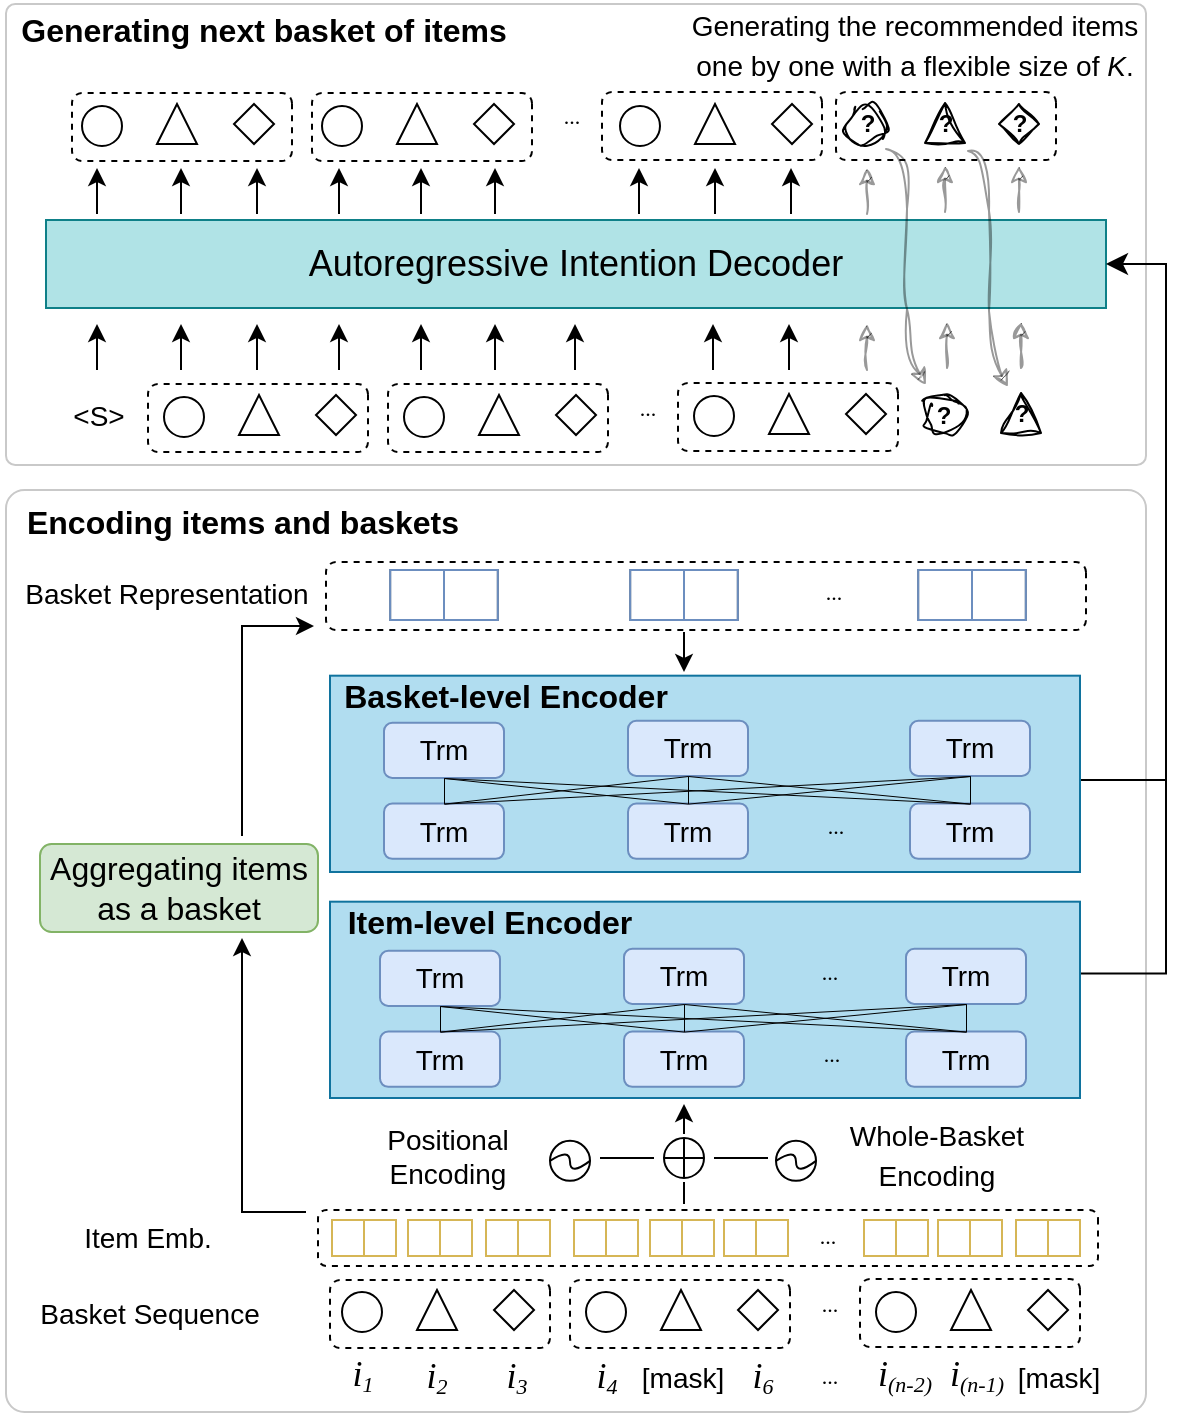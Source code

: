 <mxfile version="20.8.20" type="github">
  <diagram name="第 1 页" id="VrmpzFLzlZWFYZ5VRnFq">
    <mxGraphModel dx="1050" dy="493" grid="1" gridSize="10" guides="1" tooltips="1" connect="1" arrows="1" fold="1" page="1" pageScale="1" pageWidth="600" pageHeight="710" math="0" shadow="0">
      <root>
        <mxCell id="0" />
        <mxCell id="1" parent="0" />
        <mxCell id="yUtGvciRr7npvoToLHe6-120" value="" style="rounded=1;whiteSpace=wrap;html=1;fontFamily=Comic Sans MS;fontSize=12;arcSize=2;strokeColor=#c9c9c9;" vertex="1" parent="1">
          <mxGeometry x="10" y="248" width="570" height="461" as="geometry" />
        </mxCell>
        <mxCell id="yUtGvciRr7npvoToLHe6-17" value="" style="rounded=1;whiteSpace=wrap;html=1;fontFamily=Comic Sans MS;fontSize=12;arcSize=2;strokeColor=#C9C9C9;" vertex="1" parent="1">
          <mxGeometry x="10" y="5" width="570" height="230.5" as="geometry" />
        </mxCell>
        <mxCell id="IBrZbxC6G9MoHd_QeGUf-232" value="" style="rounded=1;whiteSpace=wrap;html=1;dashed=1;direction=south;container=0;" parent="1" vertex="1">
          <mxGeometry x="166" y="608" width="390" height="28" as="geometry" />
        </mxCell>
        <mxCell id="IBrZbxC6G9MoHd_QeGUf-3" value="" style="rounded=1;whiteSpace=wrap;html=1;dashed=1;direction=south;container=0;" parent="1" vertex="1">
          <mxGeometry x="425" y="49" width="110" height="34" as="geometry" />
        </mxCell>
        <mxCell id="IBrZbxC6G9MoHd_QeGUf-4" value="&lt;font style=&quot;font-size: 16px;&quot;&gt;Aggregating items &lt;br&gt;as a basket&lt;/font&gt;" style="rounded=1;whiteSpace=wrap;html=1;fontSize=14;fillColor=#d5e8d4;strokeColor=#82b366;arcSize=13;gradientColor=none;" parent="1" vertex="1">
          <mxGeometry x="27" y="425" width="139" height="44" as="geometry" />
        </mxCell>
        <mxCell id="IBrZbxC6G9MoHd_QeGUf-9" value="" style="rounded=1;whiteSpace=wrap;html=1;dashed=1;direction=south;container=0;" parent="1" vertex="1">
          <mxGeometry x="172" y="643" width="110" height="34" as="geometry" />
        </mxCell>
        <mxCell id="IBrZbxC6G9MoHd_QeGUf-13" value="&lt;p style=&quot;line-height: 0%;&quot;&gt;&lt;font face=&quot;Comic Sans MS&quot;&gt;&lt;span style=&quot;font-size: 11px;&quot;&gt;...&lt;/span&gt;&lt;/font&gt;&lt;/p&gt;" style="text;strokeColor=none;align=center;fillColor=none;html=1;verticalAlign=middle;whiteSpace=wrap;rounded=0;dashed=1;" parent="1" vertex="1">
          <mxGeometry x="407" y="638.5" width="30" height="30" as="geometry" />
        </mxCell>
        <mxCell id="IBrZbxC6G9MoHd_QeGUf-49" value="&lt;p style=&quot;line-height: 0%;&quot;&gt;&lt;font face=&quot;Comic Sans MS&quot;&gt;&lt;span style=&quot;font-size: 11px;&quot;&gt;...&lt;/span&gt;&lt;/font&gt;&lt;/p&gt;" style="text;strokeColor=none;align=center;fillColor=none;html=1;verticalAlign=middle;whiteSpace=wrap;rounded=0;dashed=1;" parent="1" vertex="1">
          <mxGeometry x="406" y="605" width="30" height="30" as="geometry" />
        </mxCell>
        <mxCell id="IBrZbxC6G9MoHd_QeGUf-78" value="" style="rounded=1;whiteSpace=wrap;html=1;dashed=1;direction=south;container=0;" parent="1" vertex="1">
          <mxGeometry x="292" y="643" width="110" height="34" as="geometry" />
        </mxCell>
        <mxCell id="IBrZbxC6G9MoHd_QeGUf-82" value="" style="rounded=1;whiteSpace=wrap;html=1;dashed=1;direction=south;container=0;" parent="1" vertex="1">
          <mxGeometry x="437" y="642.5" width="110" height="34" as="geometry" />
        </mxCell>
        <mxCell id="IBrZbxC6G9MoHd_QeGUf-83" value="" style="ellipse;whiteSpace=wrap;html=1;aspect=fixed;container=0;" parent="1" vertex="1">
          <mxGeometry x="445" y="649" width="20" height="20" as="geometry" />
        </mxCell>
        <mxCell id="IBrZbxC6G9MoHd_QeGUf-84" value="" style="triangle;whiteSpace=wrap;html=1;fontFamily=Comic Sans MS;fontSize=14;direction=north;container=0;" parent="1" vertex="1">
          <mxGeometry x="482.5" y="648" width="20" height="20" as="geometry" />
        </mxCell>
        <mxCell id="IBrZbxC6G9MoHd_QeGUf-85" value="" style="rhombus;whiteSpace=wrap;html=1;fontFamily=Comic Sans MS;fontSize=14;container=0;" parent="1" vertex="1">
          <mxGeometry x="521" y="648" width="20" height="20" as="geometry" />
        </mxCell>
        <mxCell id="IBrZbxC6G9MoHd_QeGUf-88" value="" style="endArrow=classic;html=1;rounded=0;fontFamily=Comic Sans MS;fontSize=11;" parent="1" edge="1">
          <mxGeometry width="50" height="50" relative="1" as="geometry">
            <mxPoint x="349" y="319" as="sourcePoint" />
            <mxPoint x="349" y="339" as="targetPoint" />
            <Array as="points" />
          </mxGeometry>
        </mxCell>
        <mxCell id="IBrZbxC6G9MoHd_QeGUf-91" value="" style="endArrow=classic;html=1;rounded=0;fontFamily=Comic Sans MS;fontSize=11;" parent="1" edge="1">
          <mxGeometry width="50" height="50" relative="1" as="geometry">
            <mxPoint x="349" y="570" as="sourcePoint" />
            <mxPoint x="349" y="555" as="targetPoint" />
            <Array as="points" />
          </mxGeometry>
        </mxCell>
        <mxCell id="IBrZbxC6G9MoHd_QeGUf-108" value="&lt;font style=&quot;font-size: 18px;&quot;&gt;Autoregressive Intention Decoder&lt;/font&gt;" style="rounded=0;whiteSpace=wrap;html=1;fillColor=#b0e3e6;strokeColor=#0e8088;" parent="1" vertex="1">
          <mxGeometry x="30" y="113" width="530" height="44" as="geometry" />
        </mxCell>
        <mxCell id="IBrZbxC6G9MoHd_QeGUf-109" value="" style="rounded=1;whiteSpace=wrap;html=1;dashed=1;direction=south;container=0;" parent="1" vertex="1">
          <mxGeometry x="81" y="195" width="110" height="34" as="geometry" />
        </mxCell>
        <mxCell id="IBrZbxC6G9MoHd_QeGUf-110" value="" style="ellipse;whiteSpace=wrap;html=1;aspect=fixed;container=0;" parent="1" vertex="1">
          <mxGeometry x="89" y="201.5" width="20" height="20" as="geometry" />
        </mxCell>
        <mxCell id="IBrZbxC6G9MoHd_QeGUf-111" value="" style="triangle;whiteSpace=wrap;html=1;fontFamily=Comic Sans MS;fontSize=14;direction=north;container=0;" parent="1" vertex="1">
          <mxGeometry x="126.5" y="200.5" width="20" height="20" as="geometry" />
        </mxCell>
        <mxCell id="IBrZbxC6G9MoHd_QeGUf-112" value="" style="rhombus;whiteSpace=wrap;html=1;fontFamily=Comic Sans MS;fontSize=14;container=0;" parent="1" vertex="1">
          <mxGeometry x="165" y="200.5" width="20" height="20" as="geometry" />
        </mxCell>
        <mxCell id="IBrZbxC6G9MoHd_QeGUf-113" value="&lt;p style=&quot;line-height: 0%;&quot;&gt;&lt;font face=&quot;Comic Sans MS&quot;&gt;&lt;span style=&quot;font-size: 11px;&quot;&gt;...&lt;/span&gt;&lt;/font&gt;&lt;/p&gt;" style="text;strokeColor=none;align=center;fillColor=none;html=1;verticalAlign=middle;whiteSpace=wrap;rounded=0;dashed=1;" parent="1" vertex="1">
          <mxGeometry x="316" y="190.5" width="30" height="30" as="geometry" />
        </mxCell>
        <mxCell id="IBrZbxC6G9MoHd_QeGUf-114" value="" style="rounded=1;whiteSpace=wrap;html=1;dashed=1;direction=south;container=0;" parent="1" vertex="1">
          <mxGeometry x="201" y="195" width="110" height="34" as="geometry" />
        </mxCell>
        <mxCell id="IBrZbxC6G9MoHd_QeGUf-115" value="" style="ellipse;whiteSpace=wrap;html=1;aspect=fixed;container=0;" parent="1" vertex="1">
          <mxGeometry x="209" y="201.5" width="20" height="20" as="geometry" />
        </mxCell>
        <mxCell id="IBrZbxC6G9MoHd_QeGUf-116" value="" style="triangle;whiteSpace=wrap;html=1;fontFamily=Comic Sans MS;fontSize=14;direction=north;container=0;" parent="1" vertex="1">
          <mxGeometry x="246.5" y="200.5" width="20" height="20" as="geometry" />
        </mxCell>
        <mxCell id="IBrZbxC6G9MoHd_QeGUf-117" value="" style="rhombus;whiteSpace=wrap;html=1;fontFamily=Comic Sans MS;fontSize=14;container=0;" parent="1" vertex="1">
          <mxGeometry x="285" y="200.5" width="20" height="20" as="geometry" />
        </mxCell>
        <mxCell id="IBrZbxC6G9MoHd_QeGUf-118" value="" style="rounded=1;whiteSpace=wrap;html=1;dashed=1;direction=south;container=0;" parent="1" vertex="1">
          <mxGeometry x="346" y="194.5" width="110" height="34" as="geometry" />
        </mxCell>
        <mxCell id="IBrZbxC6G9MoHd_QeGUf-119" value="" style="ellipse;whiteSpace=wrap;html=1;aspect=fixed;container=0;" parent="1" vertex="1">
          <mxGeometry x="354" y="201" width="20" height="20" as="geometry" />
        </mxCell>
        <mxCell id="IBrZbxC6G9MoHd_QeGUf-120" value="" style="triangle;whiteSpace=wrap;html=1;fontFamily=Comic Sans MS;fontSize=14;direction=north;container=0;" parent="1" vertex="1">
          <mxGeometry x="391.5" y="200" width="20" height="20" as="geometry" />
        </mxCell>
        <mxCell id="IBrZbxC6G9MoHd_QeGUf-121" value="" style="rhombus;whiteSpace=wrap;html=1;fontFamily=Comic Sans MS;fontSize=14;container=0;" parent="1" vertex="1">
          <mxGeometry x="430" y="200" width="20" height="20" as="geometry" />
        </mxCell>
        <mxCell id="IBrZbxC6G9MoHd_QeGUf-122" value="&lt;font face=&quot;Helvetica&quot;&gt;&amp;lt;S&amp;gt;&lt;/font&gt;" style="text;strokeColor=none;align=center;fillColor=none;html=1;verticalAlign=middle;whiteSpace=wrap;rounded=0;fontSize=14;fontFamily=Lucida Console;" parent="1" vertex="1">
          <mxGeometry x="39" y="191" width="35" height="40" as="geometry" />
        </mxCell>
        <mxCell id="IBrZbxC6G9MoHd_QeGUf-123" value="" style="rounded=1;whiteSpace=wrap;html=1;dashed=1;direction=south;container=0;" parent="1" vertex="1">
          <mxGeometry x="43" y="49.5" width="110" height="34" as="geometry" />
        </mxCell>
        <mxCell id="IBrZbxC6G9MoHd_QeGUf-127" value="&lt;p style=&quot;line-height: 0%;&quot;&gt;&lt;font face=&quot;Comic Sans MS&quot;&gt;&lt;span style=&quot;font-size: 11px;&quot;&gt;...&lt;/span&gt;&lt;/font&gt;&lt;/p&gt;" style="text;strokeColor=none;align=center;fillColor=none;html=1;verticalAlign=middle;whiteSpace=wrap;rounded=0;dashed=1;" parent="1" vertex="1">
          <mxGeometry x="278" y="45" width="30" height="30" as="geometry" />
        </mxCell>
        <mxCell id="IBrZbxC6G9MoHd_QeGUf-128" value="" style="rounded=1;whiteSpace=wrap;html=1;dashed=1;direction=south;container=0;" parent="1" vertex="1">
          <mxGeometry x="163" y="49.5" width="110" height="34" as="geometry" />
        </mxCell>
        <mxCell id="IBrZbxC6G9MoHd_QeGUf-132" value="" style="rounded=1;whiteSpace=wrap;html=1;dashed=1;direction=south;container=0;" parent="1" vertex="1">
          <mxGeometry x="308" y="49" width="110" height="34" as="geometry" />
        </mxCell>
        <mxCell id="IBrZbxC6G9MoHd_QeGUf-136" value="" style="endArrow=classic;html=1;rounded=0;fontFamily=Comic Sans MS;fontSize=11;" parent="1" edge="1">
          <mxGeometry width="50" height="50" relative="1" as="geometry">
            <mxPoint x="55.5" y="188" as="sourcePoint" />
            <mxPoint x="55.5" y="165" as="targetPoint" />
            <Array as="points" />
          </mxGeometry>
        </mxCell>
        <mxCell id="IBrZbxC6G9MoHd_QeGUf-137" value="" style="endArrow=classic;html=1;rounded=0;fontFamily=Comic Sans MS;fontSize=11;" parent="1" edge="1">
          <mxGeometry width="50" height="50" relative="1" as="geometry">
            <mxPoint x="97.5" y="188" as="sourcePoint" />
            <mxPoint x="97.5" y="165" as="targetPoint" />
            <Array as="points" />
          </mxGeometry>
        </mxCell>
        <mxCell id="IBrZbxC6G9MoHd_QeGUf-138" value="" style="endArrow=classic;html=1;rounded=0;fontFamily=Comic Sans MS;fontSize=11;" parent="1" edge="1">
          <mxGeometry width="50" height="50" relative="1" as="geometry">
            <mxPoint x="135.5" y="188" as="sourcePoint" />
            <mxPoint x="135.5" y="165" as="targetPoint" />
            <Array as="points" />
          </mxGeometry>
        </mxCell>
        <mxCell id="IBrZbxC6G9MoHd_QeGUf-139" value="" style="endArrow=classic;html=1;rounded=0;fontFamily=Comic Sans MS;fontSize=11;" parent="1" edge="1">
          <mxGeometry width="50" height="50" relative="1" as="geometry">
            <mxPoint x="176.5" y="188" as="sourcePoint" />
            <mxPoint x="176.5" y="165" as="targetPoint" />
            <Array as="points" />
          </mxGeometry>
        </mxCell>
        <mxCell id="IBrZbxC6G9MoHd_QeGUf-140" value="" style="endArrow=classic;html=1;rounded=0;fontFamily=Comic Sans MS;fontSize=11;" parent="1" edge="1">
          <mxGeometry width="50" height="50" relative="1" as="geometry">
            <mxPoint x="217.5" y="188" as="sourcePoint" />
            <mxPoint x="217.5" y="165" as="targetPoint" />
            <Array as="points" />
          </mxGeometry>
        </mxCell>
        <mxCell id="IBrZbxC6G9MoHd_QeGUf-141" value="" style="endArrow=classic;html=1;rounded=0;fontFamily=Comic Sans MS;fontSize=11;" parent="1" edge="1">
          <mxGeometry width="50" height="50" relative="1" as="geometry">
            <mxPoint x="254.5" y="188" as="sourcePoint" />
            <mxPoint x="254.5" y="165" as="targetPoint" />
            <Array as="points" />
          </mxGeometry>
        </mxCell>
        <mxCell id="IBrZbxC6G9MoHd_QeGUf-142" value="" style="endArrow=classic;html=1;rounded=0;fontFamily=Comic Sans MS;fontSize=11;" parent="1" edge="1">
          <mxGeometry width="50" height="50" relative="1" as="geometry">
            <mxPoint x="294.5" y="188" as="sourcePoint" />
            <mxPoint x="294.5" y="165" as="targetPoint" />
            <Array as="points" />
          </mxGeometry>
        </mxCell>
        <mxCell id="IBrZbxC6G9MoHd_QeGUf-143" value="" style="endArrow=classic;html=1;rounded=0;fontFamily=Comic Sans MS;fontSize=11;" parent="1" edge="1">
          <mxGeometry width="50" height="50" relative="1" as="geometry">
            <mxPoint x="363.5" y="188" as="sourcePoint" />
            <mxPoint x="363.5" y="165" as="targetPoint" />
            <Array as="points" />
          </mxGeometry>
        </mxCell>
        <mxCell id="IBrZbxC6G9MoHd_QeGUf-144" value="" style="endArrow=classic;html=1;rounded=0;fontFamily=Comic Sans MS;fontSize=11;" parent="1" edge="1">
          <mxGeometry width="50" height="50" relative="1" as="geometry">
            <mxPoint x="401.5" y="188" as="sourcePoint" />
            <mxPoint x="401.5" y="165" as="targetPoint" />
            <Array as="points" />
          </mxGeometry>
        </mxCell>
        <mxCell id="IBrZbxC6G9MoHd_QeGUf-145" value="" style="edgeStyle=elbowEdgeStyle;elbow=horizontal;endArrow=classic;html=1;curved=0;rounded=0;endSize=8;startSize=8;fontFamily=Lucida Console;fontSize=12;entryX=1;entryY=0.5;entryDx=0;entryDy=0;exitX=0.987;exitY=0.366;exitDx=0;exitDy=0;exitPerimeter=0;" parent="1" source="IBrZbxC6G9MoHd_QeGUf-286" target="IBrZbxC6G9MoHd_QeGUf-108" edge="1">
          <mxGeometry width="50" height="50" relative="1" as="geometry">
            <mxPoint x="550" y="489" as="sourcePoint" />
            <mxPoint x="547" y="160" as="targetPoint" />
            <Array as="points">
              <mxPoint x="590" y="297" />
            </Array>
          </mxGeometry>
        </mxCell>
        <mxCell id="IBrZbxC6G9MoHd_QeGUf-146" value="" style="endArrow=classic;html=1;rounded=0;fontFamily=Comic Sans MS;fontSize=11;" parent="1" edge="1">
          <mxGeometry width="50" height="50" relative="1" as="geometry">
            <mxPoint x="55.5" y="110" as="sourcePoint" />
            <mxPoint x="55.5" y="87" as="targetPoint" />
            <Array as="points" />
          </mxGeometry>
        </mxCell>
        <mxCell id="IBrZbxC6G9MoHd_QeGUf-147" value="" style="endArrow=classic;html=1;rounded=0;fontFamily=Comic Sans MS;fontSize=11;" parent="1" edge="1">
          <mxGeometry width="50" height="50" relative="1" as="geometry">
            <mxPoint x="97.5" y="110" as="sourcePoint" />
            <mxPoint x="97.5" y="87" as="targetPoint" />
            <Array as="points" />
          </mxGeometry>
        </mxCell>
        <mxCell id="IBrZbxC6G9MoHd_QeGUf-148" value="" style="endArrow=classic;html=1;rounded=0;fontFamily=Comic Sans MS;fontSize=11;" parent="1" edge="1">
          <mxGeometry width="50" height="50" relative="1" as="geometry">
            <mxPoint x="135.5" y="110" as="sourcePoint" />
            <mxPoint x="135.5" y="87" as="targetPoint" />
            <Array as="points" />
          </mxGeometry>
        </mxCell>
        <mxCell id="IBrZbxC6G9MoHd_QeGUf-149" value="" style="endArrow=classic;html=1;rounded=0;fontFamily=Comic Sans MS;fontSize=11;" parent="1" edge="1">
          <mxGeometry width="50" height="50" relative="1" as="geometry">
            <mxPoint x="176.5" y="110" as="sourcePoint" />
            <mxPoint x="176.5" y="87" as="targetPoint" />
            <Array as="points" />
          </mxGeometry>
        </mxCell>
        <mxCell id="IBrZbxC6G9MoHd_QeGUf-150" value="" style="endArrow=classic;html=1;rounded=0;fontFamily=Comic Sans MS;fontSize=11;" parent="1" edge="1">
          <mxGeometry width="50" height="50" relative="1" as="geometry">
            <mxPoint x="217.5" y="110" as="sourcePoint" />
            <mxPoint x="217.5" y="87" as="targetPoint" />
            <Array as="points" />
          </mxGeometry>
        </mxCell>
        <mxCell id="IBrZbxC6G9MoHd_QeGUf-151" value="" style="endArrow=classic;html=1;rounded=0;fontFamily=Comic Sans MS;fontSize=11;" parent="1" edge="1">
          <mxGeometry width="50" height="50" relative="1" as="geometry">
            <mxPoint x="254.5" y="110" as="sourcePoint" />
            <mxPoint x="254.5" y="87" as="targetPoint" />
            <Array as="points" />
          </mxGeometry>
        </mxCell>
        <mxCell id="IBrZbxC6G9MoHd_QeGUf-152" value="" style="endArrow=classic;html=1;rounded=0;fontFamily=Comic Sans MS;fontSize=11;" parent="1" edge="1">
          <mxGeometry width="50" height="50" relative="1" as="geometry">
            <mxPoint x="326.5" y="110" as="sourcePoint" />
            <mxPoint x="326.5" y="87" as="targetPoint" />
            <Array as="points" />
          </mxGeometry>
        </mxCell>
        <mxCell id="IBrZbxC6G9MoHd_QeGUf-153" value="" style="endArrow=classic;html=1;rounded=0;fontFamily=Comic Sans MS;fontSize=11;" parent="1" edge="1">
          <mxGeometry width="50" height="50" relative="1" as="geometry">
            <mxPoint x="364.5" y="110" as="sourcePoint" />
            <mxPoint x="364.5" y="87" as="targetPoint" />
            <Array as="points" />
          </mxGeometry>
        </mxCell>
        <mxCell id="IBrZbxC6G9MoHd_QeGUf-154" value="" style="endArrow=classic;html=1;rounded=0;fontFamily=Comic Sans MS;fontSize=11;" parent="1" edge="1">
          <mxGeometry width="50" height="50" relative="1" as="geometry">
            <mxPoint x="402.5" y="110" as="sourcePoint" />
            <mxPoint x="402.5" y="87" as="targetPoint" />
            <Array as="points" />
          </mxGeometry>
        </mxCell>
        <mxCell id="IBrZbxC6G9MoHd_QeGUf-155" value="" style="endArrow=classic;html=1;rounded=0;fontFamily=Comic Sans MS;fontSize=11;sketch=1;curveFitting=1;jiggle=2;opacity=40;" parent="1" edge="1">
          <mxGeometry width="50" height="50" relative="1" as="geometry">
            <mxPoint x="440.5" y="110" as="sourcePoint" />
            <mxPoint x="440.5" y="87" as="targetPoint" />
            <Array as="points" />
          </mxGeometry>
        </mxCell>
        <mxCell id="IBrZbxC6G9MoHd_QeGUf-156" value="&lt;b style=&quot;&quot;&gt;?&lt;/b&gt;" style="ellipse;whiteSpace=wrap;html=1;aspect=fixed;container=0;sketch=1;curveFitting=1;jiggle=2;" parent="1" vertex="1">
          <mxGeometry x="430.5" y="55" width="20" height="20" as="geometry" />
        </mxCell>
        <mxCell id="IBrZbxC6G9MoHd_QeGUf-157" value="&lt;font face=&quot;Helvetica&quot; style=&quot;font-size: 12px;&quot;&gt;&lt;b&gt;?&lt;/b&gt;&lt;/font&gt;" style="rhombus;whiteSpace=wrap;html=1;fontFamily=Comic Sans MS;fontSize=14;container=0;sketch=1;curveFitting=1;jiggle=2;" parent="1" vertex="1">
          <mxGeometry x="506.5" y="55" width="20" height="20" as="geometry" />
        </mxCell>
        <mxCell id="IBrZbxC6G9MoHd_QeGUf-158" value="&lt;b style=&quot;&quot;&gt;?&lt;/b&gt;" style="ellipse;whiteSpace=wrap;html=1;aspect=fixed;container=0;sketch=1;curveFitting=1;jiggle=2;" parent="1" vertex="1">
          <mxGeometry x="469" y="200.5" width="20" height="20" as="geometry" />
        </mxCell>
        <mxCell id="IBrZbxC6G9MoHd_QeGUf-159" value="&lt;font face=&quot;Helvetica&quot; style=&quot;font-size: 12px;&quot;&gt;&lt;b&gt;?&lt;/b&gt;&lt;/font&gt;" style="triangle;whiteSpace=wrap;html=1;fontFamily=Comic Sans MS;fontSize=14;direction=north;container=0;sketch=1;curveFitting=1;jiggle=2;" parent="1" vertex="1">
          <mxGeometry x="507.5" y="199.5" width="20" height="20" as="geometry" />
        </mxCell>
        <mxCell id="IBrZbxC6G9MoHd_QeGUf-160" value="&lt;font size=&quot;1&quot; face=&quot;Helvetica&quot; style=&quot;&quot;&gt;&lt;b style=&quot;font-size: 16px;&quot;&gt;Encoding items and baskets&lt;/b&gt;&lt;/font&gt;" style="text;strokeColor=none;align=center;fillColor=none;html=1;verticalAlign=middle;whiteSpace=wrap;rounded=0;fontSize=12;fontFamily=Comic Sans MS;" parent="1" vertex="1">
          <mxGeometry x="7" y="249" width="243" height="30" as="geometry" />
        </mxCell>
        <mxCell id="IBrZbxC6G9MoHd_QeGUf-162" value="&lt;font size=&quot;1&quot; face=&quot;Helvetica&quot; style=&quot;&quot;&gt;&lt;b style=&quot;font-size: 16px;&quot;&gt;Generating next basket of items&lt;/b&gt;&lt;/font&gt;" style="text;strokeColor=none;align=center;fillColor=none;html=1;verticalAlign=middle;whiteSpace=wrap;rounded=0;fontSize=12;fontFamily=Comic Sans MS;" parent="1" vertex="1">
          <mxGeometry x="11" y="3" width="256" height="30" as="geometry" />
        </mxCell>
        <mxCell id="IBrZbxC6G9MoHd_QeGUf-164" value="&lt;font face=&quot;Helvetica&quot; style=&quot;font-size: 12px;&quot;&gt;&lt;b&gt;?&lt;/b&gt;&lt;/font&gt;" style="triangle;whiteSpace=wrap;html=1;fontFamily=Comic Sans MS;fontSize=14;direction=north;container=0;sketch=1;curveFitting=1;jiggle=2;" parent="1" vertex="1">
          <mxGeometry x="469.5" y="54.5" width="20" height="20" as="geometry" />
        </mxCell>
        <mxCell id="IBrZbxC6G9MoHd_QeGUf-165" value="" style="endArrow=none;html=1;rounded=0;fontFamily=Helvetica;fontSize=18;exitX=1;exitY=0.5;exitDx=0;exitDy=0;" parent="1" edge="1">
          <mxGeometry width="50" height="50" relative="1" as="geometry">
            <mxPoint x="547" y="393" as="sourcePoint" />
            <mxPoint x="590" y="393" as="targetPoint" />
          </mxGeometry>
        </mxCell>
        <mxCell id="IBrZbxC6G9MoHd_QeGUf-166" value="" style="curved=1;endArrow=classic;html=1;rounded=0;fontFamily=Helvetica;shadow=0;opacity=40;sketch=1;curveFitting=1;jiggle=2;" parent="1" edge="1">
          <mxGeometry width="50" height="50" relative="1" as="geometry">
            <mxPoint x="450" y="77.5" as="sourcePoint" />
            <mxPoint x="470" y="195.5" as="targetPoint" />
            <Array as="points">
              <mxPoint x="460" y="77.5" />
              <mxPoint x="461" y="137.5" />
              <mxPoint x="460" y="177.5" />
            </Array>
          </mxGeometry>
        </mxCell>
        <mxCell id="IBrZbxC6G9MoHd_QeGUf-167" value="" style="curved=1;endArrow=classic;html=1;rounded=0;fontFamily=Helvetica;shadow=0;opacity=40;sketch=1;curveFitting=1;jiggle=2;" parent="1" edge="1">
          <mxGeometry width="50" height="50" relative="1" as="geometry">
            <mxPoint x="491" y="78.5" as="sourcePoint" />
            <mxPoint x="511" y="196.5" as="targetPoint" />
            <Array as="points">
              <mxPoint x="501" y="78.5" />
              <mxPoint x="502" y="138.5" />
              <mxPoint x="501" y="178.5" />
            </Array>
          </mxGeometry>
        </mxCell>
        <mxCell id="IBrZbxC6G9MoHd_QeGUf-168" value="" style="endArrow=classic;html=1;rounded=0;fontFamily=Comic Sans MS;fontSize=11;sketch=1;curveFitting=1;jiggle=2;opacity=40;" parent="1" edge="1">
          <mxGeometry width="50" height="50" relative="1" as="geometry">
            <mxPoint x="440.5" y="188" as="sourcePoint" />
            <mxPoint x="440.5" y="165" as="targetPoint" />
            <Array as="points" />
          </mxGeometry>
        </mxCell>
        <mxCell id="IBrZbxC6G9MoHd_QeGUf-169" value="" style="endArrow=classic;html=1;rounded=0;fontFamily=Comic Sans MS;fontSize=11;sketch=1;curveFitting=1;jiggle=2;opacity=40;" parent="1" edge="1">
          <mxGeometry width="50" height="50" relative="1" as="geometry">
            <mxPoint x="479.5" y="109" as="sourcePoint" />
            <mxPoint x="479.5" y="86" as="targetPoint" />
            <Array as="points" />
          </mxGeometry>
        </mxCell>
        <mxCell id="IBrZbxC6G9MoHd_QeGUf-170" value="" style="endArrow=classic;html=1;rounded=0;fontFamily=Comic Sans MS;fontSize=11;sketch=1;curveFitting=1;jiggle=2;opacity=40;" parent="1" edge="1">
          <mxGeometry width="50" height="50" relative="1" as="geometry">
            <mxPoint x="480.5" y="187" as="sourcePoint" />
            <mxPoint x="480.5" y="164" as="targetPoint" />
            <Array as="points" />
          </mxGeometry>
        </mxCell>
        <mxCell id="IBrZbxC6G9MoHd_QeGUf-171" value="" style="endArrow=classic;html=1;rounded=0;fontFamily=Comic Sans MS;fontSize=11;sketch=1;curveFitting=1;jiggle=2;opacity=40;" parent="1" edge="1">
          <mxGeometry width="50" height="50" relative="1" as="geometry">
            <mxPoint x="516.5" y="109" as="sourcePoint" />
            <mxPoint x="516.5" y="86" as="targetPoint" />
            <Array as="points" />
          </mxGeometry>
        </mxCell>
        <mxCell id="IBrZbxC6G9MoHd_QeGUf-172" value="" style="endArrow=classic;html=1;rounded=0;fontFamily=Comic Sans MS;fontSize=11;sketch=1;curveFitting=1;jiggle=2;opacity=40;" parent="1" edge="1">
          <mxGeometry width="50" height="50" relative="1" as="geometry">
            <mxPoint x="517.5" y="187" as="sourcePoint" />
            <mxPoint x="517.5" y="164" as="targetPoint" />
            <Array as="points" />
          </mxGeometry>
        </mxCell>
        <mxCell id="IBrZbxC6G9MoHd_QeGUf-245" value="" style="shape=orEllipse;perimeter=ellipsePerimeter;whiteSpace=wrap;html=1;backgroundOutline=1;" parent="1" vertex="1">
          <mxGeometry x="339" y="572" width="20" height="20" as="geometry" />
        </mxCell>
        <mxCell id="IBrZbxC6G9MoHd_QeGUf-246" value="" style="endArrow=none;html=1;rounded=0;" parent="1" edge="1">
          <mxGeometry width="50" height="50" relative="1" as="geometry">
            <mxPoint x="349" y="605" as="sourcePoint" />
            <mxPoint x="349" y="594" as="targetPoint" />
          </mxGeometry>
        </mxCell>
        <mxCell id="IBrZbxC6G9MoHd_QeGUf-248" value="" style="group" parent="1" vertex="1" connectable="0">
          <mxGeometry x="171" y="335" width="376" height="116" as="geometry" />
        </mxCell>
        <mxCell id="IBrZbxC6G9MoHd_QeGUf-249" value="" style="rounded=0;whiteSpace=wrap;html=1;fillColor=#b1ddf0;strokeColor=#10739e;" parent="IBrZbxC6G9MoHd_QeGUf-248" vertex="1">
          <mxGeometry x="1" y="5.84" width="375" height="98.16" as="geometry" />
        </mxCell>
        <mxCell id="IBrZbxC6G9MoHd_QeGUf-267" value="&lt;font style=&quot;font-size: 16px;&quot;&gt;&lt;b&gt;Basket-level Encoder&lt;/b&gt;&lt;/font&gt;" style="text;strokeColor=none;align=center;fillColor=none;html=1;verticalAlign=middle;whiteSpace=wrap;rounded=0;" parent="IBrZbxC6G9MoHd_QeGUf-248" vertex="1">
          <mxGeometry x="4" y="2" width="170" height="27.62" as="geometry" />
        </mxCell>
        <mxCell id="IBrZbxC6G9MoHd_QeGUf-285" value="" style="group" parent="1" vertex="1" connectable="0">
          <mxGeometry x="171" y="448" width="376" height="116" as="geometry" />
        </mxCell>
        <mxCell id="IBrZbxC6G9MoHd_QeGUf-286" value="" style="rounded=0;whiteSpace=wrap;html=1;fillColor=#b1ddf0;strokeColor=#10739e;" parent="IBrZbxC6G9MoHd_QeGUf-285" vertex="1">
          <mxGeometry x="1" y="5.84" width="375" height="98.16" as="geometry" />
        </mxCell>
        <mxCell id="IBrZbxC6G9MoHd_QeGUf-287" value="&lt;font style=&quot;font-size: 14px;&quot;&gt;Trm&lt;/font&gt;" style="rounded=1;whiteSpace=wrap;html=1;fillColor=#dae8fc;strokeColor=#6c8ebf;gradientColor=none;" parent="IBrZbxC6G9MoHd_QeGUf-285" vertex="1">
          <mxGeometry x="26" y="30.381" width="60" height="27.619" as="geometry" />
        </mxCell>
        <mxCell id="IBrZbxC6G9MoHd_QeGUf-288" value="&lt;font style=&quot;font-size: 14px;&quot;&gt;Trm&lt;/font&gt;" style="rounded=1;whiteSpace=wrap;html=1;fillColor=#dae8fc;strokeColor=#6c8ebf;" parent="IBrZbxC6G9MoHd_QeGUf-285" vertex="1">
          <mxGeometry x="148" y="29.381" width="60" height="27.619" as="geometry" />
        </mxCell>
        <mxCell id="IBrZbxC6G9MoHd_QeGUf-289" value="&lt;font style=&quot;font-size: 14px;&quot;&gt;Trm&lt;/font&gt;" style="rounded=1;whiteSpace=wrap;html=1;fillColor=#dae8fc;strokeColor=#6c8ebf;" parent="IBrZbxC6G9MoHd_QeGUf-285" vertex="1">
          <mxGeometry x="289" y="29.381" width="60" height="27.619" as="geometry" />
        </mxCell>
        <mxCell id="IBrZbxC6G9MoHd_QeGUf-290" value="&lt;font style=&quot;font-size: 14px;&quot;&gt;Trm&lt;/font&gt;" style="rounded=1;whiteSpace=wrap;html=1;fillColor=#dae8fc;strokeColor=#6c8ebf;" parent="IBrZbxC6G9MoHd_QeGUf-285" vertex="1">
          <mxGeometry x="26" y="70.81" width="60" height="27.619" as="geometry" />
        </mxCell>
        <mxCell id="IBrZbxC6G9MoHd_QeGUf-291" value="&lt;font style=&quot;font-size: 14px;&quot;&gt;Trm&lt;/font&gt;" style="rounded=1;whiteSpace=wrap;html=1;fillColor=#dae8fc;strokeColor=#6c8ebf;" parent="IBrZbxC6G9MoHd_QeGUf-285" vertex="1">
          <mxGeometry x="148" y="70.81" width="60" height="27.619" as="geometry" />
        </mxCell>
        <mxCell id="IBrZbxC6G9MoHd_QeGUf-292" value="&lt;font style=&quot;font-size: 14px;&quot;&gt;Trm&lt;/font&gt;" style="rounded=1;whiteSpace=wrap;html=1;fillColor=#dae8fc;strokeColor=#6c8ebf;" parent="IBrZbxC6G9MoHd_QeGUf-285" vertex="1">
          <mxGeometry x="289" y="70.81" width="60" height="27.619" as="geometry" />
        </mxCell>
        <mxCell id="IBrZbxC6G9MoHd_QeGUf-293" value="&lt;p style=&quot;line-height: 0%;&quot;&gt;&lt;font face=&quot;Comic Sans MS&quot;&gt;&lt;span style=&quot;font-size: 11px;&quot;&gt;...&lt;/span&gt;&lt;/font&gt;&lt;/p&gt;" style="text;strokeColor=none;align=center;fillColor=none;html=1;verticalAlign=middle;whiteSpace=wrap;rounded=0;dashed=1;" parent="IBrZbxC6G9MoHd_QeGUf-285" vertex="1">
          <mxGeometry x="236" y="25.778" width="30" height="27.619" as="geometry" />
        </mxCell>
        <mxCell id="IBrZbxC6G9MoHd_QeGUf-294" value="&lt;p style=&quot;line-height: 0%;&quot;&gt;&lt;font face=&quot;Comic Sans MS&quot;&gt;&lt;span style=&quot;font-size: 11px;&quot;&gt;...&lt;/span&gt;&lt;/font&gt;&lt;/p&gt;" style="text;strokeColor=none;align=center;fillColor=none;html=1;verticalAlign=middle;whiteSpace=wrap;rounded=0;dashed=1;" parent="IBrZbxC6G9MoHd_QeGUf-285" vertex="1">
          <mxGeometry x="237" y="67.127" width="30" height="27.619" as="geometry" />
        </mxCell>
        <mxCell id="IBrZbxC6G9MoHd_QeGUf-295" value="&lt;font style=&quot;font-size: 16px;&quot;&gt;&lt;b&gt;Item-level Encoder&lt;/b&gt;&lt;/font&gt;" style="text;strokeColor=none;align=center;fillColor=none;html=1;verticalAlign=middle;whiteSpace=wrap;rounded=0;" parent="IBrZbxC6G9MoHd_QeGUf-285" vertex="1">
          <mxGeometry x="-4" y="2" width="170" height="27.62" as="geometry" />
        </mxCell>
        <mxCell id="IBrZbxC6G9MoHd_QeGUf-296" value="" style="endArrow=none;html=1;rounded=0;entryX=0.5;entryY=1;entryDx=0;entryDy=0;exitX=0.5;exitY=0;exitDx=0;exitDy=0;strokeWidth=0.5;" parent="IBrZbxC6G9MoHd_QeGUf-285" source="IBrZbxC6G9MoHd_QeGUf-290" target="IBrZbxC6G9MoHd_QeGUf-287" edge="1">
          <mxGeometry width="50" height="50" relative="1" as="geometry">
            <mxPoint x="-58" y="70.81" as="sourcePoint" />
            <mxPoint x="-58" y="58" as="targetPoint" />
          </mxGeometry>
        </mxCell>
        <mxCell id="yUtGvciRr7npvoToLHe6-30" value="" style="endArrow=none;html=1;rounded=0;entryX=0.5;entryY=1;entryDx=0;entryDy=0;strokeWidth=0.5;exitX=0.5;exitY=0;exitDx=0;exitDy=0;" edge="1" parent="IBrZbxC6G9MoHd_QeGUf-285" source="IBrZbxC6G9MoHd_QeGUf-290" target="IBrZbxC6G9MoHd_QeGUf-288">
          <mxGeometry width="50" height="50" relative="1" as="geometry">
            <mxPoint x="109" y="61" as="sourcePoint" />
            <mxPoint x="-48" y="68" as="targetPoint" />
          </mxGeometry>
        </mxCell>
        <mxCell id="yUtGvciRr7npvoToLHe6-31" value="" style="endArrow=none;html=1;rounded=0;entryX=0.5;entryY=1;entryDx=0;entryDy=0;strokeWidth=0.5;exitX=0.5;exitY=0;exitDx=0;exitDy=0;" edge="1" parent="IBrZbxC6G9MoHd_QeGUf-285" source="IBrZbxC6G9MoHd_QeGUf-290" target="IBrZbxC6G9MoHd_QeGUf-289">
          <mxGeometry width="50" height="50" relative="1" as="geometry">
            <mxPoint x="109" y="71" as="sourcePoint" />
            <mxPoint x="-38" y="78" as="targetPoint" />
          </mxGeometry>
        </mxCell>
        <mxCell id="yUtGvciRr7npvoToLHe6-36" value="" style="endArrow=none;html=1;rounded=0;entryX=0.5;entryY=1;entryDx=0;entryDy=0;exitX=0.5;exitY=0;exitDx=0;exitDy=0;strokeWidth=0.5;" edge="1" parent="IBrZbxC6G9MoHd_QeGUf-285" source="IBrZbxC6G9MoHd_QeGUf-291" target="IBrZbxC6G9MoHd_QeGUf-288">
          <mxGeometry width="50" height="50" relative="1" as="geometry">
            <mxPoint x="-71" y="110.81" as="sourcePoint" />
            <mxPoint x="-71" y="98" as="targetPoint" />
          </mxGeometry>
        </mxCell>
        <mxCell id="yUtGvciRr7npvoToLHe6-32" value="" style="endArrow=none;html=1;rounded=0;entryX=0.5;entryY=1;entryDx=0;entryDy=0;exitX=0.5;exitY=0;exitDx=0;exitDy=0;strokeWidth=0.5;" edge="1" parent="IBrZbxC6G9MoHd_QeGUf-285" source="IBrZbxC6G9MoHd_QeGUf-291" target="IBrZbxC6G9MoHd_QeGUf-287">
          <mxGeometry width="50" height="50" relative="1" as="geometry">
            <mxPoint x="-81" y="100.81" as="sourcePoint" />
            <mxPoint x="-81" y="88" as="targetPoint" />
          </mxGeometry>
        </mxCell>
        <mxCell id="yUtGvciRr7npvoToLHe6-37" value="" style="endArrow=none;html=1;rounded=0;entryX=0.5;entryY=1;entryDx=0;entryDy=0;strokeWidth=0.5;exitX=0.5;exitY=0;exitDx=0;exitDy=0;" edge="1" parent="IBrZbxC6G9MoHd_QeGUf-285" source="IBrZbxC6G9MoHd_QeGUf-291" target="IBrZbxC6G9MoHd_QeGUf-289">
          <mxGeometry width="50" height="50" relative="1" as="geometry">
            <mxPoint x="229" y="71" as="sourcePoint" />
            <mxPoint x="-61" y="108" as="targetPoint" />
          </mxGeometry>
        </mxCell>
        <mxCell id="yUtGvciRr7npvoToLHe6-33" value="" style="endArrow=none;html=1;rounded=0;entryX=0.5;entryY=1;entryDx=0;entryDy=0;exitX=0.5;exitY=0;exitDx=0;exitDy=0;strokeWidth=0.5;" edge="1" parent="IBrZbxC6G9MoHd_QeGUf-285" source="IBrZbxC6G9MoHd_QeGUf-292" target="IBrZbxC6G9MoHd_QeGUf-289">
          <mxGeometry width="50" height="50" relative="1" as="geometry">
            <mxPoint x="-71" y="110.81" as="sourcePoint" />
            <mxPoint x="-71" y="98" as="targetPoint" />
          </mxGeometry>
        </mxCell>
        <mxCell id="yUtGvciRr7npvoToLHe6-34" value="" style="endArrow=none;html=1;rounded=0;exitX=0.5;exitY=0;exitDx=0;exitDy=0;strokeWidth=0.5;entryX=0.5;entryY=1;entryDx=0;entryDy=0;" edge="1" parent="IBrZbxC6G9MoHd_QeGUf-285" source="IBrZbxC6G9MoHd_QeGUf-292" target="IBrZbxC6G9MoHd_QeGUf-288">
          <mxGeometry width="50" height="50" relative="1" as="geometry">
            <mxPoint x="-61" y="120.81" as="sourcePoint" />
            <mxPoint x="229" y="71" as="targetPoint" />
          </mxGeometry>
        </mxCell>
        <mxCell id="yUtGvciRr7npvoToLHe6-35" value="" style="endArrow=none;html=1;rounded=0;entryX=0.5;entryY=1;entryDx=0;entryDy=0;exitX=0.5;exitY=0;exitDx=0;exitDy=0;strokeWidth=0.5;" edge="1" parent="IBrZbxC6G9MoHd_QeGUf-285" source="IBrZbxC6G9MoHd_QeGUf-292" target="IBrZbxC6G9MoHd_QeGUf-287">
          <mxGeometry width="50" height="50" relative="1" as="geometry">
            <mxPoint x="-51" y="130.81" as="sourcePoint" />
            <mxPoint x="-51" y="118" as="targetPoint" />
          </mxGeometry>
        </mxCell>
        <mxCell id="IBrZbxC6G9MoHd_QeGUf-310" value="" style="group" parent="1" vertex="1" connectable="0">
          <mxGeometry x="282" y="572" width="30" height="30" as="geometry" />
        </mxCell>
        <mxCell id="IBrZbxC6G9MoHd_QeGUf-311" value="" style="ellipse;whiteSpace=wrap;html=1;aspect=fixed;" parent="IBrZbxC6G9MoHd_QeGUf-310" vertex="1">
          <mxGeometry y="1.43" width="20" height="20" as="geometry" />
        </mxCell>
        <mxCell id="IBrZbxC6G9MoHd_QeGUf-312" value="" style="curved=1;endArrow=none;html=1;rounded=0;endFill=0;entryX=0;entryY=0.5;entryDx=0;entryDy=0;exitX=1;exitY=0.5;exitDx=0;exitDy=0;" parent="IBrZbxC6G9MoHd_QeGUf-310" source="IBrZbxC6G9MoHd_QeGUf-311" target="IBrZbxC6G9MoHd_QeGUf-311" edge="1">
          <mxGeometry width="50" height="50" relative="1" as="geometry">
            <mxPoint x="30" y="4.762" as="sourcePoint" />
            <mxPoint x="22.5" y="-4.762" as="targetPoint" />
            <Array as="points">
              <mxPoint x="10" y="19" />
              <mxPoint x="10" y="4.762" />
            </Array>
          </mxGeometry>
        </mxCell>
        <mxCell id="IBrZbxC6G9MoHd_QeGUf-313" value="" style="group" parent="1" vertex="1" connectable="0">
          <mxGeometry x="395" y="572" width="30" height="30" as="geometry" />
        </mxCell>
        <mxCell id="IBrZbxC6G9MoHd_QeGUf-314" value="" style="ellipse;whiteSpace=wrap;html=1;aspect=fixed;" parent="IBrZbxC6G9MoHd_QeGUf-313" vertex="1">
          <mxGeometry y="1.43" width="20" height="20" as="geometry" />
        </mxCell>
        <mxCell id="IBrZbxC6G9MoHd_QeGUf-315" value="" style="curved=1;endArrow=none;html=1;rounded=0;endFill=0;entryX=0;entryY=0.5;entryDx=0;entryDy=0;exitX=1;exitY=0.5;exitDx=0;exitDy=0;" parent="IBrZbxC6G9MoHd_QeGUf-313" source="IBrZbxC6G9MoHd_QeGUf-314" target="IBrZbxC6G9MoHd_QeGUf-314" edge="1">
          <mxGeometry width="50" height="50" relative="1" as="geometry">
            <mxPoint x="30" y="4.762" as="sourcePoint" />
            <mxPoint x="22.5" y="-4.762" as="targetPoint" />
            <Array as="points">
              <mxPoint x="10" y="19" />
              <mxPoint x="10" y="4.762" />
            </Array>
          </mxGeometry>
        </mxCell>
        <mxCell id="IBrZbxC6G9MoHd_QeGUf-318" value="" style="endArrow=none;html=1;rounded=0;entryX=0;entryY=0.5;entryDx=0;entryDy=0;" parent="1" edge="1">
          <mxGeometry width="50" height="50" relative="1" as="geometry">
            <mxPoint x="307" y="582" as="sourcePoint" />
            <mxPoint x="334" y="582" as="targetPoint" />
          </mxGeometry>
        </mxCell>
        <mxCell id="IBrZbxC6G9MoHd_QeGUf-319" value="" style="endArrow=none;html=1;rounded=0;entryX=0;entryY=0.5;entryDx=0;entryDy=0;" parent="1" edge="1">
          <mxGeometry width="50" height="50" relative="1" as="geometry">
            <mxPoint x="364" y="582" as="sourcePoint" />
            <mxPoint x="391" y="582" as="targetPoint" />
          </mxGeometry>
        </mxCell>
        <mxCell id="yUtGvciRr7npvoToLHe6-1" value="&lt;font style=&quot;font-size: 14px;&quot;&gt;Positional Encoding&lt;/font&gt;" style="text;strokeColor=none;align=center;fillColor=none;html=1;verticalAlign=middle;whiteSpace=wrap;rounded=0;fontSize=14;" vertex="1" parent="1">
          <mxGeometry x="191" y="563" width="80" height="36" as="geometry" />
        </mxCell>
        <mxCell id="yUtGvciRr7npvoToLHe6-2" value="&lt;font style=&quot;font-size: 14px;&quot;&gt;Whole-Basket Encoding&lt;/font&gt;" style="text;strokeColor=none;align=center;fillColor=none;html=1;verticalAlign=middle;whiteSpace=wrap;rounded=0;fontSize=16;" vertex="1" parent="1">
          <mxGeometry x="423.5" y="565" width="103" height="30" as="geometry" />
        </mxCell>
        <mxCell id="yUtGvciRr7npvoToLHe6-4" value="" style="endArrow=classic;html=1;rounded=0;fontFamily=Helvetica;fontSize=14;" edge="1" parent="1">
          <mxGeometry width="50" height="50" relative="1" as="geometry">
            <mxPoint x="160" y="609" as="sourcePoint" />
            <mxPoint x="128" y="472" as="targetPoint" />
            <Array as="points">
              <mxPoint x="128" y="609" />
            </Array>
          </mxGeometry>
        </mxCell>
        <mxCell id="yUtGvciRr7npvoToLHe6-5" value="" style="endArrow=classic;html=1;rounded=0;fontFamily=Helvetica;fontSize=14;" edge="1" parent="1">
          <mxGeometry width="50" height="50" relative="1" as="geometry">
            <mxPoint x="128" y="421" as="sourcePoint" />
            <mxPoint x="164" y="316" as="targetPoint" />
            <Array as="points">
              <mxPoint x="128" y="316" />
            </Array>
          </mxGeometry>
        </mxCell>
        <mxCell id="yUtGvciRr7npvoToLHe6-10" value="" style="group" vertex="1" connectable="0" parent="1">
          <mxGeometry x="170" y="283" width="380" height="35" as="geometry" />
        </mxCell>
        <mxCell id="yUtGvciRr7npvoToLHe6-6" value="" style="rounded=1;whiteSpace=wrap;html=1;dashed=1;direction=south;container=0;" vertex="1" parent="yUtGvciRr7npvoToLHe6-10">
          <mxGeometry y="1" width="380" height="34" as="geometry" />
        </mxCell>
        <mxCell id="IBrZbxC6G9MoHd_QeGUf-8" value="&lt;p style=&quot;line-height: 0%;&quot;&gt;&lt;font face=&quot;Comic Sans MS&quot;&gt;&lt;span style=&quot;font-size: 11px;&quot;&gt;...&lt;/span&gt;&lt;/font&gt;&lt;/p&gt;" style="text;strokeColor=none;align=center;fillColor=none;html=1;verticalAlign=middle;whiteSpace=wrap;rounded=0;dashed=1;" parent="yUtGvciRr7npvoToLHe6-10" vertex="1">
          <mxGeometry x="236.576" width="33.636" height="30" as="geometry" />
        </mxCell>
        <mxCell id="yUtGvciRr7npvoToLHe6-19" value="Basket Representation" style="text;strokeColor=none;align=center;fillColor=none;html=1;verticalAlign=middle;whiteSpace=wrap;rounded=0;fontSize=14;fontFamily=Helvetica;" vertex="1" parent="1">
          <mxGeometry x="9" y="284.5" width="163" height="30" as="geometry" />
        </mxCell>
        <mxCell id="yUtGvciRr7npvoToLHe6-20" value="&lt;font style=&quot;font-size: 14px;&quot;&gt;Item Emb.&lt;/font&gt;" style="text;strokeColor=none;align=center;fillColor=none;html=1;verticalAlign=middle;whiteSpace=wrap;rounded=0;fontSize=16;fontFamily=Helvetica;" vertex="1" parent="1">
          <mxGeometry x="26" y="605.5" width="110" height="30" as="geometry" />
        </mxCell>
        <mxCell id="yUtGvciRr7npvoToLHe6-21" value="Basket Sequence" style="text;strokeColor=none;align=center;fillColor=none;html=1;verticalAlign=middle;whiteSpace=wrap;rounded=0;fontSize=14;fontFamily=Helvetica;" vertex="1" parent="1">
          <mxGeometry x="7" y="645" width="150" height="30" as="geometry" />
        </mxCell>
        <mxCell id="yUtGvciRr7npvoToLHe6-22" value="&lt;font style=&quot;font-size: 14px;&quot;&gt;Generating the recommended items one by one with a flexible size of &lt;i&gt;K&lt;/i&gt;.&lt;/font&gt;" style="text;strokeColor=none;align=center;fillColor=none;html=1;verticalAlign=middle;whiteSpace=wrap;rounded=0;fontSize=16;fontFamily=Helvetica;" vertex="1" parent="1">
          <mxGeometry x="344" y="5" width="241" height="40" as="geometry" />
        </mxCell>
        <mxCell id="yUtGvciRr7npvoToLHe6-38" value="&lt;font style=&quot;font-size: 14px;&quot;&gt;Trm&lt;/font&gt;" style="rounded=1;whiteSpace=wrap;html=1;fillColor=#dae8fc;strokeColor=#6c8ebf;" vertex="1" parent="1">
          <mxGeometry x="199" y="364.381" width="60" height="27.619" as="geometry" />
        </mxCell>
        <mxCell id="yUtGvciRr7npvoToLHe6-39" value="&lt;font style=&quot;font-size: 14px;&quot;&gt;Trm&lt;/font&gt;" style="rounded=1;whiteSpace=wrap;html=1;fillColor=#dae8fc;strokeColor=#6c8ebf;" vertex="1" parent="1">
          <mxGeometry x="321" y="363.381" width="60" height="27.619" as="geometry" />
        </mxCell>
        <mxCell id="yUtGvciRr7npvoToLHe6-40" value="&lt;font style=&quot;font-size: 14px;&quot;&gt;Trm&lt;/font&gt;" style="rounded=1;whiteSpace=wrap;html=1;fillColor=#dae8fc;strokeColor=#6c8ebf;" vertex="1" parent="1">
          <mxGeometry x="462" y="363.381" width="60" height="27.619" as="geometry" />
        </mxCell>
        <mxCell id="yUtGvciRr7npvoToLHe6-41" value="&lt;font style=&quot;font-size: 14px;&quot;&gt;Trm&lt;/font&gt;" style="rounded=1;whiteSpace=wrap;html=1;fillColor=#dae8fc;strokeColor=#6c8ebf;" vertex="1" parent="1">
          <mxGeometry x="199" y="404.81" width="60" height="27.619" as="geometry" />
        </mxCell>
        <mxCell id="yUtGvciRr7npvoToLHe6-42" value="&lt;font style=&quot;font-size: 14px;&quot;&gt;Trm&lt;/font&gt;" style="rounded=1;whiteSpace=wrap;html=1;fillColor=#dae8fc;strokeColor=#6c8ebf;" vertex="1" parent="1">
          <mxGeometry x="321" y="404.81" width="60" height="27.619" as="geometry" />
        </mxCell>
        <mxCell id="yUtGvciRr7npvoToLHe6-43" value="&lt;font style=&quot;font-size: 14px;&quot;&gt;Trm&lt;/font&gt;" style="rounded=1;whiteSpace=wrap;html=1;fillColor=#dae8fc;strokeColor=#6c8ebf;" vertex="1" parent="1">
          <mxGeometry x="462" y="404.81" width="60" height="27.619" as="geometry" />
        </mxCell>
        <mxCell id="yUtGvciRr7npvoToLHe6-44" value="&lt;p style=&quot;line-height: 0%;&quot;&gt;&lt;font face=&quot;Comic Sans MS&quot;&gt;&lt;span style=&quot;font-size: 11px;&quot;&gt;...&lt;/span&gt;&lt;/font&gt;&lt;/p&gt;" style="text;strokeColor=none;align=center;fillColor=none;html=1;verticalAlign=middle;whiteSpace=wrap;rounded=0;dashed=1;" vertex="1" parent="1">
          <mxGeometry x="410" y="401.127" width="30" height="27.619" as="geometry" />
        </mxCell>
        <mxCell id="yUtGvciRr7npvoToLHe6-45" value="" style="endArrow=none;html=1;rounded=0;entryX=0.5;entryY=1;entryDx=0;entryDy=0;exitX=0.5;exitY=0;exitDx=0;exitDy=0;strokeWidth=0.5;" edge="1" parent="1" source="yUtGvciRr7npvoToLHe6-41" target="yUtGvciRr7npvoToLHe6-38">
          <mxGeometry width="50" height="50" relative="1" as="geometry">
            <mxPoint x="115" y="404.81" as="sourcePoint" />
            <mxPoint x="115" y="392" as="targetPoint" />
          </mxGeometry>
        </mxCell>
        <mxCell id="yUtGvciRr7npvoToLHe6-46" value="" style="endArrow=none;html=1;rounded=0;entryX=0.5;entryY=1;entryDx=0;entryDy=0;strokeWidth=0.5;exitX=0.5;exitY=0;exitDx=0;exitDy=0;" edge="1" parent="1" source="yUtGvciRr7npvoToLHe6-41" target="yUtGvciRr7npvoToLHe6-39">
          <mxGeometry width="50" height="50" relative="1" as="geometry">
            <mxPoint x="282" y="395" as="sourcePoint" />
            <mxPoint x="125" y="402" as="targetPoint" />
          </mxGeometry>
        </mxCell>
        <mxCell id="yUtGvciRr7npvoToLHe6-47" value="" style="endArrow=none;html=1;rounded=0;entryX=0.5;entryY=1;entryDx=0;entryDy=0;strokeWidth=0.5;exitX=0.5;exitY=0;exitDx=0;exitDy=0;" edge="1" parent="1" source="yUtGvciRr7npvoToLHe6-41" target="yUtGvciRr7npvoToLHe6-40">
          <mxGeometry width="50" height="50" relative="1" as="geometry">
            <mxPoint x="282" y="405" as="sourcePoint" />
            <mxPoint x="135" y="412" as="targetPoint" />
          </mxGeometry>
        </mxCell>
        <mxCell id="yUtGvciRr7npvoToLHe6-48" value="" style="endArrow=none;html=1;rounded=0;entryX=0.5;entryY=1;entryDx=0;entryDy=0;exitX=0.5;exitY=0;exitDx=0;exitDy=0;strokeWidth=0.5;" edge="1" parent="1" source="yUtGvciRr7npvoToLHe6-42" target="yUtGvciRr7npvoToLHe6-39">
          <mxGeometry width="50" height="50" relative="1" as="geometry">
            <mxPoint x="102" y="444.81" as="sourcePoint" />
            <mxPoint x="102" y="432" as="targetPoint" />
          </mxGeometry>
        </mxCell>
        <mxCell id="yUtGvciRr7npvoToLHe6-49" value="" style="endArrow=none;html=1;rounded=0;entryX=0.5;entryY=1;entryDx=0;entryDy=0;exitX=0.5;exitY=0;exitDx=0;exitDy=0;strokeWidth=0.5;" edge="1" parent="1" source="yUtGvciRr7npvoToLHe6-42" target="yUtGvciRr7npvoToLHe6-38">
          <mxGeometry width="50" height="50" relative="1" as="geometry">
            <mxPoint x="92" y="434.81" as="sourcePoint" />
            <mxPoint x="92" y="422" as="targetPoint" />
          </mxGeometry>
        </mxCell>
        <mxCell id="yUtGvciRr7npvoToLHe6-50" value="" style="endArrow=none;html=1;rounded=0;entryX=0.5;entryY=1;entryDx=0;entryDy=0;strokeWidth=0.5;exitX=0.5;exitY=0;exitDx=0;exitDy=0;" edge="1" parent="1" source="yUtGvciRr7npvoToLHe6-42" target="yUtGvciRr7npvoToLHe6-40">
          <mxGeometry width="50" height="50" relative="1" as="geometry">
            <mxPoint x="402" y="405" as="sourcePoint" />
            <mxPoint x="112" y="442" as="targetPoint" />
          </mxGeometry>
        </mxCell>
        <mxCell id="yUtGvciRr7npvoToLHe6-51" value="" style="endArrow=none;html=1;rounded=0;entryX=0.5;entryY=1;entryDx=0;entryDy=0;exitX=0.5;exitY=0;exitDx=0;exitDy=0;strokeWidth=0.5;" edge="1" parent="1" source="yUtGvciRr7npvoToLHe6-43" target="yUtGvciRr7npvoToLHe6-40">
          <mxGeometry width="50" height="50" relative="1" as="geometry">
            <mxPoint x="102" y="444.81" as="sourcePoint" />
            <mxPoint x="102" y="432" as="targetPoint" />
          </mxGeometry>
        </mxCell>
        <mxCell id="yUtGvciRr7npvoToLHe6-52" value="" style="endArrow=none;html=1;rounded=0;exitX=0.5;exitY=0;exitDx=0;exitDy=0;strokeWidth=0.5;entryX=0.5;entryY=1;entryDx=0;entryDy=0;" edge="1" parent="1" source="yUtGvciRr7npvoToLHe6-43" target="yUtGvciRr7npvoToLHe6-39">
          <mxGeometry width="50" height="50" relative="1" as="geometry">
            <mxPoint x="112" y="454.81" as="sourcePoint" />
            <mxPoint x="402" y="405" as="targetPoint" />
          </mxGeometry>
        </mxCell>
        <mxCell id="yUtGvciRr7npvoToLHe6-53" value="" style="endArrow=none;html=1;rounded=0;entryX=0.5;entryY=1;entryDx=0;entryDy=0;exitX=0.5;exitY=0;exitDx=0;exitDy=0;strokeWidth=0.5;" edge="1" parent="1" source="yUtGvciRr7npvoToLHe6-43" target="yUtGvciRr7npvoToLHe6-38">
          <mxGeometry width="50" height="50" relative="1" as="geometry">
            <mxPoint x="122" y="464.81" as="sourcePoint" />
            <mxPoint x="122" y="452" as="targetPoint" />
          </mxGeometry>
        </mxCell>
        <mxCell id="yUtGvciRr7npvoToLHe6-54" value="" style="ellipse;whiteSpace=wrap;html=1;aspect=fixed;container=0;" vertex="1" parent="1">
          <mxGeometry x="300" y="649" width="20" height="20" as="geometry" />
        </mxCell>
        <mxCell id="yUtGvciRr7npvoToLHe6-55" value="" style="triangle;whiteSpace=wrap;html=1;fontFamily=Comic Sans MS;fontSize=14;direction=north;container=0;" vertex="1" parent="1">
          <mxGeometry x="337.5" y="648" width="20" height="20" as="geometry" />
        </mxCell>
        <mxCell id="yUtGvciRr7npvoToLHe6-56" value="" style="rhombus;whiteSpace=wrap;html=1;fontFamily=Comic Sans MS;fontSize=14;container=0;" vertex="1" parent="1">
          <mxGeometry x="376" y="648" width="20" height="20" as="geometry" />
        </mxCell>
        <mxCell id="yUtGvciRr7npvoToLHe6-57" value="" style="ellipse;whiteSpace=wrap;html=1;aspect=fixed;container=0;" vertex="1" parent="1">
          <mxGeometry x="178" y="649" width="20" height="20" as="geometry" />
        </mxCell>
        <mxCell id="yUtGvciRr7npvoToLHe6-58" value="" style="triangle;whiteSpace=wrap;html=1;fontFamily=Comic Sans MS;fontSize=14;direction=north;container=0;" vertex="1" parent="1">
          <mxGeometry x="215.5" y="648" width="20" height="20" as="geometry" />
        </mxCell>
        <mxCell id="yUtGvciRr7npvoToLHe6-59" value="" style="rhombus;whiteSpace=wrap;html=1;fontFamily=Comic Sans MS;fontSize=14;container=0;" vertex="1" parent="1">
          <mxGeometry x="254" y="648" width="20" height="20" as="geometry" />
        </mxCell>
        <mxCell id="yUtGvciRr7npvoToLHe6-60" value="" style="ellipse;whiteSpace=wrap;html=1;aspect=fixed;container=0;" vertex="1" parent="1">
          <mxGeometry x="48" y="56" width="20" height="20" as="geometry" />
        </mxCell>
        <mxCell id="yUtGvciRr7npvoToLHe6-61" value="" style="triangle;whiteSpace=wrap;html=1;fontFamily=Comic Sans MS;fontSize=14;direction=north;container=0;" vertex="1" parent="1">
          <mxGeometry x="85.5" y="55" width="20" height="20" as="geometry" />
        </mxCell>
        <mxCell id="yUtGvciRr7npvoToLHe6-62" value="" style="rhombus;whiteSpace=wrap;html=1;fontFamily=Comic Sans MS;fontSize=14;container=0;" vertex="1" parent="1">
          <mxGeometry x="124" y="55" width="20" height="20" as="geometry" />
        </mxCell>
        <mxCell id="yUtGvciRr7npvoToLHe6-63" value="" style="ellipse;whiteSpace=wrap;html=1;aspect=fixed;container=0;" vertex="1" parent="1">
          <mxGeometry x="168" y="56" width="20" height="20" as="geometry" />
        </mxCell>
        <mxCell id="yUtGvciRr7npvoToLHe6-64" value="" style="triangle;whiteSpace=wrap;html=1;fontFamily=Comic Sans MS;fontSize=14;direction=north;container=0;" vertex="1" parent="1">
          <mxGeometry x="205.5" y="55" width="20" height="20" as="geometry" />
        </mxCell>
        <mxCell id="yUtGvciRr7npvoToLHe6-65" value="" style="rhombus;whiteSpace=wrap;html=1;fontFamily=Comic Sans MS;fontSize=14;container=0;" vertex="1" parent="1">
          <mxGeometry x="244" y="55" width="20" height="20" as="geometry" />
        </mxCell>
        <mxCell id="yUtGvciRr7npvoToLHe6-66" value="" style="ellipse;whiteSpace=wrap;html=1;aspect=fixed;container=0;" vertex="1" parent="1">
          <mxGeometry x="317" y="56" width="20" height="20" as="geometry" />
        </mxCell>
        <mxCell id="yUtGvciRr7npvoToLHe6-67" value="" style="triangle;whiteSpace=wrap;html=1;fontFamily=Comic Sans MS;fontSize=14;direction=north;container=0;" vertex="1" parent="1">
          <mxGeometry x="354.5" y="55" width="20" height="20" as="geometry" />
        </mxCell>
        <mxCell id="yUtGvciRr7npvoToLHe6-68" value="" style="rhombus;whiteSpace=wrap;html=1;fontFamily=Comic Sans MS;fontSize=14;container=0;" vertex="1" parent="1">
          <mxGeometry x="393" y="55" width="20" height="20" as="geometry" />
        </mxCell>
        <mxCell id="yUtGvciRr7npvoToLHe6-69" value="&lt;i style=&quot;&quot;&gt;&lt;font face=&quot;Times New Roman&quot;&gt;&lt;font style=&quot;font-size: 18px;&quot;&gt;i&lt;/font&gt;&lt;sub style=&quot;&quot;&gt;&lt;font style=&quot;font-size: 11px;&quot;&gt;1&lt;/font&gt;&lt;/sub&gt;&lt;/font&gt;&lt;/i&gt;" style="text;strokeColor=none;align=center;fillColor=none;html=1;verticalAlign=middle;whiteSpace=wrap;rounded=0;fontSize=14;fontFamily=Helvetica;" vertex="1" parent="1">
          <mxGeometry x="175" y="676" width="27" height="30" as="geometry" />
        </mxCell>
        <mxCell id="yUtGvciRr7npvoToLHe6-70" value="&lt;i style=&quot;&quot;&gt;&lt;font face=&quot;Times New Roman&quot;&gt;&lt;font style=&quot;font-size: 18px;&quot;&gt;i&lt;/font&gt;&lt;sub style=&quot;&quot;&gt;&lt;font style=&quot;font-size: 11px;&quot;&gt;2&lt;/font&gt;&lt;/sub&gt;&lt;/font&gt;&lt;/i&gt;" style="text;strokeColor=none;align=center;fillColor=none;html=1;verticalAlign=middle;whiteSpace=wrap;rounded=0;fontSize=14;fontFamily=Helvetica;" vertex="1" parent="1">
          <mxGeometry x="212" y="677" width="27" height="30" as="geometry" />
        </mxCell>
        <mxCell id="yUtGvciRr7npvoToLHe6-71" value="&lt;font style=&quot;&quot; face=&quot;Times New Roman&quot;&gt;&lt;i&gt;&lt;font style=&quot;font-size: 18px;&quot;&gt;i&lt;/font&gt;&lt;sub style=&quot;&quot;&gt;&lt;font style=&quot;font-size: 11px;&quot;&gt;3&lt;/font&gt;&lt;/sub&gt;&lt;/i&gt;&lt;/font&gt;" style="text;strokeColor=none;align=center;fillColor=none;html=1;verticalAlign=middle;whiteSpace=wrap;rounded=0;fontSize=14;fontFamily=Helvetica;" vertex="1" parent="1">
          <mxGeometry x="252" y="677" width="27" height="30" as="geometry" />
        </mxCell>
        <mxCell id="yUtGvciRr7npvoToLHe6-72" value="&lt;font style=&quot;&quot; face=&quot;Times New Roman&quot;&gt;&lt;i&gt;&lt;font style=&quot;font-size: 18px;&quot;&gt;i&lt;/font&gt;&lt;sub style=&quot;&quot;&gt;&lt;font style=&quot;font-size: 11px;&quot;&gt;4&lt;/font&gt;&lt;/sub&gt;&lt;/i&gt;&lt;/font&gt;" style="text;strokeColor=none;align=center;fillColor=none;html=1;verticalAlign=middle;whiteSpace=wrap;rounded=0;fontSize=14;fontFamily=Helvetica;" vertex="1" parent="1">
          <mxGeometry x="297" y="677" width="27" height="30" as="geometry" />
        </mxCell>
        <mxCell id="yUtGvciRr7npvoToLHe6-73" value="&lt;font style=&quot;font-size: 14px;&quot;&gt;[mask]&lt;/font&gt;" style="text;strokeColor=none;align=center;fillColor=none;html=1;verticalAlign=middle;whiteSpace=wrap;rounded=0;fontSize=14;fontFamily=Helvetica;" vertex="1" parent="1">
          <mxGeometry x="335" y="677" width="27" height="30" as="geometry" />
        </mxCell>
        <mxCell id="yUtGvciRr7npvoToLHe6-74" value="&lt;font style=&quot;&quot; face=&quot;Times New Roman&quot;&gt;&lt;i&gt;&lt;font style=&quot;font-size: 18px;&quot;&gt;i&lt;/font&gt;&lt;sub style=&quot;&quot;&gt;&lt;font style=&quot;font-size: 11px;&quot;&gt;6&lt;/font&gt;&lt;/sub&gt;&lt;/i&gt;&lt;/font&gt;" style="text;strokeColor=none;align=center;fillColor=none;html=1;verticalAlign=middle;whiteSpace=wrap;rounded=0;fontSize=14;fontFamily=Helvetica;" vertex="1" parent="1">
          <mxGeometry x="375" y="677" width="27" height="30" as="geometry" />
        </mxCell>
        <mxCell id="yUtGvciRr7npvoToLHe6-75" value="&lt;p style=&quot;line-height: 0%;&quot;&gt;&lt;font face=&quot;Comic Sans MS&quot;&gt;&lt;span style=&quot;font-size: 11px;&quot;&gt;...&lt;/span&gt;&lt;/font&gt;&lt;/p&gt;" style="text;strokeColor=none;align=center;fillColor=none;html=1;verticalAlign=middle;whiteSpace=wrap;rounded=0;dashed=1;" vertex="1" parent="1">
          <mxGeometry x="407" y="674.5" width="30" height="30" as="geometry" />
        </mxCell>
        <mxCell id="yUtGvciRr7npvoToLHe6-76" value="&lt;font style=&quot;font-size: 14px;&quot;&gt;[mask]&lt;/font&gt;" style="text;strokeColor=none;align=center;fillColor=none;html=1;verticalAlign=middle;whiteSpace=wrap;rounded=0;fontSize=14;fontFamily=Helvetica;" vertex="1" parent="1">
          <mxGeometry x="522.5" y="676.5" width="27" height="30" as="geometry" />
        </mxCell>
        <mxCell id="yUtGvciRr7npvoToLHe6-79" value="&lt;font style=&quot;&quot; face=&quot;Times New Roman&quot;&gt;&lt;i&gt;&lt;font style=&quot;font-size: 18px;&quot;&gt;i&lt;/font&gt;&lt;sub style=&quot;&quot;&gt;&lt;font style=&quot;font-size: 11px;&quot;&gt;(n-1)&lt;/font&gt;&lt;/sub&gt;&lt;/i&gt;&lt;/font&gt;" style="text;strokeColor=none;align=center;fillColor=none;html=1;verticalAlign=middle;whiteSpace=wrap;rounded=0;fontSize=14;fontFamily=Helvetica;" vertex="1" parent="1">
          <mxGeometry x="477" y="676" width="37" height="30" as="geometry" />
        </mxCell>
        <mxCell id="yUtGvciRr7npvoToLHe6-80" value="&lt;font style=&quot;&quot; face=&quot;Times New Roman&quot;&gt;&lt;i&gt;&lt;font style=&quot;font-size: 18px;&quot;&gt;i&lt;/font&gt;&lt;sub style=&quot;&quot;&gt;&lt;font style=&quot;font-size: 11px;&quot;&gt;(n-2)&lt;/font&gt;&lt;/sub&gt;&lt;/i&gt;&lt;/font&gt;" style="text;strokeColor=none;align=center;fillColor=none;html=1;verticalAlign=middle;whiteSpace=wrap;rounded=0;fontSize=14;fontFamily=Helvetica;" vertex="1" parent="1">
          <mxGeometry x="441" y="676" width="37" height="30" as="geometry" />
        </mxCell>
        <mxCell id="yUtGvciRr7npvoToLHe6-82" value="" style="group" vertex="1" connectable="0" parent="1">
          <mxGeometry x="173" y="613" width="32" height="18" as="geometry" />
        </mxCell>
        <mxCell id="IBrZbxC6G9MoHd_QeGUf-242" value="" style="rounded=0;whiteSpace=wrap;html=1;fontFamily=Comic Sans MS;fontSize=11;fillColor=none;strokeColor=#d6b656;gradientColor=#ffd966;" parent="yUtGvciRr7npvoToLHe6-82" vertex="1">
          <mxGeometry width="32" height="18" as="geometry" />
        </mxCell>
        <mxCell id="IBrZbxC6G9MoHd_QeGUf-243" value="" style="endArrow=none;html=1;rounded=0;fontFamily=Comic Sans MS;fontSize=11;entryX=0.5;entryY=0;entryDx=0;entryDy=0;exitX=0.5;exitY=1;exitDx=0;exitDy=0;fillColor=#fff2cc;strokeColor=#d6b656;gradientColor=#ffd966;" parent="yUtGvciRr7npvoToLHe6-82" source="IBrZbxC6G9MoHd_QeGUf-242" target="IBrZbxC6G9MoHd_QeGUf-242" edge="1">
          <mxGeometry width="50" height="50" relative="1" as="geometry">
            <mxPoint x="-40" y="81" as="sourcePoint" />
            <mxPoint y="36" as="targetPoint" />
          </mxGeometry>
        </mxCell>
        <mxCell id="yUtGvciRr7npvoToLHe6-86" value="" style="group" vertex="1" connectable="0" parent="1">
          <mxGeometry x="250" y="613" width="32" height="18" as="geometry" />
        </mxCell>
        <mxCell id="yUtGvciRr7npvoToLHe6-87" value="" style="rounded=0;whiteSpace=wrap;html=1;fontFamily=Comic Sans MS;fontSize=11;fillColor=none;strokeColor=#d6b656;gradientColor=#ffd966;" vertex="1" parent="yUtGvciRr7npvoToLHe6-86">
          <mxGeometry width="32" height="18" as="geometry" />
        </mxCell>
        <mxCell id="yUtGvciRr7npvoToLHe6-88" value="" style="endArrow=none;html=1;rounded=0;fontFamily=Comic Sans MS;fontSize=11;entryX=0.5;entryY=0;entryDx=0;entryDy=0;exitX=0.5;exitY=1;exitDx=0;exitDy=0;fillColor=#fff2cc;strokeColor=#d6b656;gradientColor=#ffd966;" edge="1" parent="yUtGvciRr7npvoToLHe6-86" source="yUtGvciRr7npvoToLHe6-87" target="yUtGvciRr7npvoToLHe6-87">
          <mxGeometry width="50" height="50" relative="1" as="geometry">
            <mxPoint x="-40" y="81" as="sourcePoint" />
            <mxPoint y="36" as="targetPoint" />
          </mxGeometry>
        </mxCell>
        <mxCell id="yUtGvciRr7npvoToLHe6-89" value="" style="group" vertex="1" connectable="0" parent="1">
          <mxGeometry x="369" y="613" width="32" height="18" as="geometry" />
        </mxCell>
        <mxCell id="yUtGvciRr7npvoToLHe6-90" value="" style="rounded=0;whiteSpace=wrap;html=1;fontFamily=Comic Sans MS;fontSize=11;fillColor=none;strokeColor=#d6b656;gradientColor=#ffd966;" vertex="1" parent="yUtGvciRr7npvoToLHe6-89">
          <mxGeometry width="32" height="18" as="geometry" />
        </mxCell>
        <mxCell id="yUtGvciRr7npvoToLHe6-91" value="" style="endArrow=none;html=1;rounded=0;fontFamily=Comic Sans MS;fontSize=11;entryX=0.5;entryY=0;entryDx=0;entryDy=0;exitX=0.5;exitY=1;exitDx=0;exitDy=0;fillColor=#fff2cc;strokeColor=#d6b656;gradientColor=#ffd966;" edge="1" parent="yUtGvciRr7npvoToLHe6-89" source="yUtGvciRr7npvoToLHe6-90" target="yUtGvciRr7npvoToLHe6-90">
          <mxGeometry width="50" height="50" relative="1" as="geometry">
            <mxPoint x="-40" y="81" as="sourcePoint" />
            <mxPoint y="36" as="targetPoint" />
          </mxGeometry>
        </mxCell>
        <mxCell id="yUtGvciRr7npvoToLHe6-92" value="" style="group" vertex="1" connectable="0" parent="1">
          <mxGeometry x="294" y="613" width="32" height="18" as="geometry" />
        </mxCell>
        <mxCell id="yUtGvciRr7npvoToLHe6-93" value="" style="rounded=0;whiteSpace=wrap;html=1;fontFamily=Comic Sans MS;fontSize=11;fillColor=none;strokeColor=#d6b656;gradientColor=#ffd966;" vertex="1" parent="yUtGvciRr7npvoToLHe6-92">
          <mxGeometry width="32" height="18" as="geometry" />
        </mxCell>
        <mxCell id="yUtGvciRr7npvoToLHe6-94" value="" style="endArrow=none;html=1;rounded=0;fontFamily=Comic Sans MS;fontSize=11;entryX=0.5;entryY=0;entryDx=0;entryDy=0;exitX=0.5;exitY=1;exitDx=0;exitDy=0;fillColor=#fff2cc;strokeColor=#d6b656;gradientColor=#ffd966;" edge="1" parent="yUtGvciRr7npvoToLHe6-92" source="yUtGvciRr7npvoToLHe6-93" target="yUtGvciRr7npvoToLHe6-93">
          <mxGeometry width="50" height="50" relative="1" as="geometry">
            <mxPoint x="-40" y="81" as="sourcePoint" />
            <mxPoint y="36" as="targetPoint" />
          </mxGeometry>
        </mxCell>
        <mxCell id="yUtGvciRr7npvoToLHe6-95" value="" style="group" vertex="1" connectable="0" parent="1">
          <mxGeometry x="211" y="613" width="32" height="18" as="geometry" />
        </mxCell>
        <mxCell id="yUtGvciRr7npvoToLHe6-96" value="" style="rounded=0;whiteSpace=wrap;html=1;fontFamily=Comic Sans MS;fontSize=11;fillColor=none;strokeColor=#d6b656;gradientColor=#ffd966;" vertex="1" parent="yUtGvciRr7npvoToLHe6-95">
          <mxGeometry width="32" height="18" as="geometry" />
        </mxCell>
        <mxCell id="yUtGvciRr7npvoToLHe6-97" value="" style="endArrow=none;html=1;rounded=0;fontFamily=Comic Sans MS;fontSize=11;entryX=0.5;entryY=0;entryDx=0;entryDy=0;exitX=0.5;exitY=1;exitDx=0;exitDy=0;fillColor=#fff2cc;strokeColor=#d6b656;gradientColor=#ffd966;" edge="1" parent="yUtGvciRr7npvoToLHe6-95" source="yUtGvciRr7npvoToLHe6-96" target="yUtGvciRr7npvoToLHe6-96">
          <mxGeometry width="50" height="50" relative="1" as="geometry">
            <mxPoint x="-40" y="81" as="sourcePoint" />
            <mxPoint y="36" as="targetPoint" />
          </mxGeometry>
        </mxCell>
        <mxCell id="yUtGvciRr7npvoToLHe6-98" value="" style="group" vertex="1" connectable="0" parent="1">
          <mxGeometry x="515" y="613" width="32" height="18" as="geometry" />
        </mxCell>
        <mxCell id="yUtGvciRr7npvoToLHe6-99" value="" style="rounded=0;whiteSpace=wrap;html=1;fontFamily=Comic Sans MS;fontSize=11;fillColor=none;strokeColor=#d6b656;gradientColor=#ffd966;" vertex="1" parent="yUtGvciRr7npvoToLHe6-98">
          <mxGeometry width="32" height="18" as="geometry" />
        </mxCell>
        <mxCell id="yUtGvciRr7npvoToLHe6-100" value="" style="endArrow=none;html=1;rounded=0;fontFamily=Comic Sans MS;fontSize=11;entryX=0.5;entryY=0;entryDx=0;entryDy=0;exitX=0.5;exitY=1;exitDx=0;exitDy=0;fillColor=#fff2cc;strokeColor=#d6b656;gradientColor=#ffd966;" edge="1" parent="yUtGvciRr7npvoToLHe6-98" source="yUtGvciRr7npvoToLHe6-99" target="yUtGvciRr7npvoToLHe6-99">
          <mxGeometry width="50" height="50" relative="1" as="geometry">
            <mxPoint x="-40" y="81" as="sourcePoint" />
            <mxPoint y="36" as="targetPoint" />
          </mxGeometry>
        </mxCell>
        <mxCell id="yUtGvciRr7npvoToLHe6-101" value="" style="group" vertex="1" connectable="0" parent="1">
          <mxGeometry x="332" y="613" width="32" height="18" as="geometry" />
        </mxCell>
        <mxCell id="yUtGvciRr7npvoToLHe6-102" value="" style="rounded=0;whiteSpace=wrap;html=1;fontFamily=Comic Sans MS;fontSize=11;fillColor=none;strokeColor=#d6b656;gradientColor=#ffd966;" vertex="1" parent="yUtGvciRr7npvoToLHe6-101">
          <mxGeometry width="32" height="18" as="geometry" />
        </mxCell>
        <mxCell id="yUtGvciRr7npvoToLHe6-103" value="" style="endArrow=none;html=1;rounded=0;fontFamily=Comic Sans MS;fontSize=11;entryX=0.5;entryY=0;entryDx=0;entryDy=0;exitX=0.5;exitY=1;exitDx=0;exitDy=0;fillColor=#fff2cc;strokeColor=#d6b656;gradientColor=#ffd966;" edge="1" parent="yUtGvciRr7npvoToLHe6-101" source="yUtGvciRr7npvoToLHe6-102" target="yUtGvciRr7npvoToLHe6-102">
          <mxGeometry width="50" height="50" relative="1" as="geometry">
            <mxPoint x="-40" y="81" as="sourcePoint" />
            <mxPoint y="36" as="targetPoint" />
          </mxGeometry>
        </mxCell>
        <mxCell id="yUtGvciRr7npvoToLHe6-104" value="" style="group" vertex="1" connectable="0" parent="1">
          <mxGeometry x="439" y="613" width="32" height="18" as="geometry" />
        </mxCell>
        <mxCell id="yUtGvciRr7npvoToLHe6-105" value="" style="rounded=0;whiteSpace=wrap;html=1;fontFamily=Comic Sans MS;fontSize=11;fillColor=none;strokeColor=#d6b656;gradientColor=#ffd966;" vertex="1" parent="yUtGvciRr7npvoToLHe6-104">
          <mxGeometry width="32" height="18" as="geometry" />
        </mxCell>
        <mxCell id="yUtGvciRr7npvoToLHe6-106" value="" style="endArrow=none;html=1;rounded=0;fontFamily=Comic Sans MS;fontSize=11;entryX=0.5;entryY=0;entryDx=0;entryDy=0;exitX=0.5;exitY=1;exitDx=0;exitDy=0;fillColor=#fff2cc;strokeColor=#d6b656;gradientColor=#ffd966;" edge="1" parent="yUtGvciRr7npvoToLHe6-104" source="yUtGvciRr7npvoToLHe6-105" target="yUtGvciRr7npvoToLHe6-105">
          <mxGeometry width="50" height="50" relative="1" as="geometry">
            <mxPoint x="-40" y="81" as="sourcePoint" />
            <mxPoint y="36" as="targetPoint" />
          </mxGeometry>
        </mxCell>
        <mxCell id="yUtGvciRr7npvoToLHe6-107" value="" style="group" vertex="1" connectable="0" parent="1">
          <mxGeometry x="476" y="613" width="32" height="18" as="geometry" />
        </mxCell>
        <mxCell id="yUtGvciRr7npvoToLHe6-108" value="" style="rounded=0;whiteSpace=wrap;html=1;fontFamily=Comic Sans MS;fontSize=11;fillColor=none;strokeColor=#d6b656;gradientColor=#ffd966;" vertex="1" parent="yUtGvciRr7npvoToLHe6-107">
          <mxGeometry width="32" height="18" as="geometry" />
        </mxCell>
        <mxCell id="yUtGvciRr7npvoToLHe6-109" value="" style="endArrow=none;html=1;rounded=0;fontFamily=Comic Sans MS;fontSize=11;entryX=0.5;entryY=0;entryDx=0;entryDy=0;exitX=0.5;exitY=1;exitDx=0;exitDy=0;fillColor=#fff2cc;strokeColor=#d6b656;gradientColor=#ffd966;" edge="1" parent="yUtGvciRr7npvoToLHe6-107" source="yUtGvciRr7npvoToLHe6-108" target="yUtGvciRr7npvoToLHe6-108">
          <mxGeometry width="50" height="50" relative="1" as="geometry">
            <mxPoint x="-40" y="81" as="sourcePoint" />
            <mxPoint y="36" as="targetPoint" />
          </mxGeometry>
        </mxCell>
        <mxCell id="yUtGvciRr7npvoToLHe6-111" value="" style="group" vertex="1" connectable="0" parent="1">
          <mxGeometry x="466.091" y="288" width="53.818" height="25" as="geometry" />
        </mxCell>
        <mxCell id="yUtGvciRr7npvoToLHe6-11" value="" style="group;fillColor=default;strokeColor=#666666;fontColor=#333333;container=0;" vertex="1" connectable="0" parent="yUtGvciRr7npvoToLHe6-111">
          <mxGeometry width="53.818" height="25" as="geometry" />
        </mxCell>
        <mxCell id="yUtGvciRr7npvoToLHe6-12" value="" style="rounded=0;whiteSpace=wrap;html=1;fontFamily=Comic Sans MS;fontSize=11;fillColor=none;strokeColor=#6c8ebf;container=0;" vertex="1" parent="yUtGvciRr7npvoToLHe6-111">
          <mxGeometry width="53.818" height="25" as="geometry" />
        </mxCell>
        <mxCell id="yUtGvciRr7npvoToLHe6-13" value="" style="endArrow=none;html=1;rounded=0;fontFamily=Comic Sans MS;fontSize=11;entryX=0.5;entryY=0;entryDx=0;entryDy=0;exitX=0.5;exitY=1;exitDx=0;exitDy=0;fillColor=#dae8fc;strokeColor=#6c8ebf;" edge="1" parent="yUtGvciRr7npvoToLHe6-111" source="yUtGvciRr7npvoToLHe6-12" target="yUtGvciRr7npvoToLHe6-12">
          <mxGeometry width="50" height="50" relative="1" as="geometry">
            <mxPoint x="-67.273" y="112.5" as="sourcePoint" />
            <mxPoint y="50" as="targetPoint" />
          </mxGeometry>
        </mxCell>
        <mxCell id="yUtGvciRr7npvoToLHe6-112" value="" style="group" vertex="1" connectable="0" parent="1">
          <mxGeometry x="322.091" y="288" width="53.818" height="25" as="geometry" />
        </mxCell>
        <mxCell id="yUtGvciRr7npvoToLHe6-113" value="" style="group;fillColor=default;strokeColor=#666666;fontColor=#333333;container=0;" vertex="1" connectable="0" parent="yUtGvciRr7npvoToLHe6-112">
          <mxGeometry width="53.818" height="25" as="geometry" />
        </mxCell>
        <mxCell id="yUtGvciRr7npvoToLHe6-114" value="" style="rounded=0;whiteSpace=wrap;html=1;fontFamily=Comic Sans MS;fontSize=11;fillColor=none;strokeColor=#6c8ebf;container=0;" vertex="1" parent="yUtGvciRr7npvoToLHe6-112">
          <mxGeometry width="53.818" height="25" as="geometry" />
        </mxCell>
        <mxCell id="yUtGvciRr7npvoToLHe6-115" value="" style="endArrow=none;html=1;rounded=0;fontFamily=Comic Sans MS;fontSize=11;entryX=0.5;entryY=0;entryDx=0;entryDy=0;exitX=0.5;exitY=1;exitDx=0;exitDy=0;fillColor=#dae8fc;strokeColor=#6c8ebf;" edge="1" parent="yUtGvciRr7npvoToLHe6-112" source="yUtGvciRr7npvoToLHe6-114" target="yUtGvciRr7npvoToLHe6-114">
          <mxGeometry width="50" height="50" relative="1" as="geometry">
            <mxPoint x="-67.273" y="112.5" as="sourcePoint" />
            <mxPoint y="50" as="targetPoint" />
          </mxGeometry>
        </mxCell>
        <mxCell id="yUtGvciRr7npvoToLHe6-116" value="" style="group" vertex="1" connectable="0" parent="1">
          <mxGeometry x="202.091" y="288" width="53.818" height="25" as="geometry" />
        </mxCell>
        <mxCell id="yUtGvciRr7npvoToLHe6-117" value="" style="group;fillColor=default;strokeColor=#666666;fontColor=#333333;container=0;" vertex="1" connectable="0" parent="yUtGvciRr7npvoToLHe6-116">
          <mxGeometry width="53.818" height="25" as="geometry" />
        </mxCell>
        <mxCell id="yUtGvciRr7npvoToLHe6-118" value="" style="rounded=0;whiteSpace=wrap;html=1;fontFamily=Comic Sans MS;fontSize=11;fillColor=none;strokeColor=#6c8ebf;container=0;" vertex="1" parent="yUtGvciRr7npvoToLHe6-116">
          <mxGeometry width="53.818" height="25" as="geometry" />
        </mxCell>
        <mxCell id="yUtGvciRr7npvoToLHe6-119" value="" style="endArrow=none;html=1;rounded=0;fontFamily=Comic Sans MS;fontSize=11;entryX=0.5;entryY=0;entryDx=0;entryDy=0;exitX=0.5;exitY=1;exitDx=0;exitDy=0;fillColor=#dae8fc;strokeColor=#6c8ebf;" edge="1" parent="yUtGvciRr7npvoToLHe6-116" source="yUtGvciRr7npvoToLHe6-118" target="yUtGvciRr7npvoToLHe6-118">
          <mxGeometry width="50" height="50" relative="1" as="geometry">
            <mxPoint x="-67.273" y="112.5" as="sourcePoint" />
            <mxPoint y="50" as="targetPoint" />
          </mxGeometry>
        </mxCell>
      </root>
    </mxGraphModel>
  </diagram>
</mxfile>
